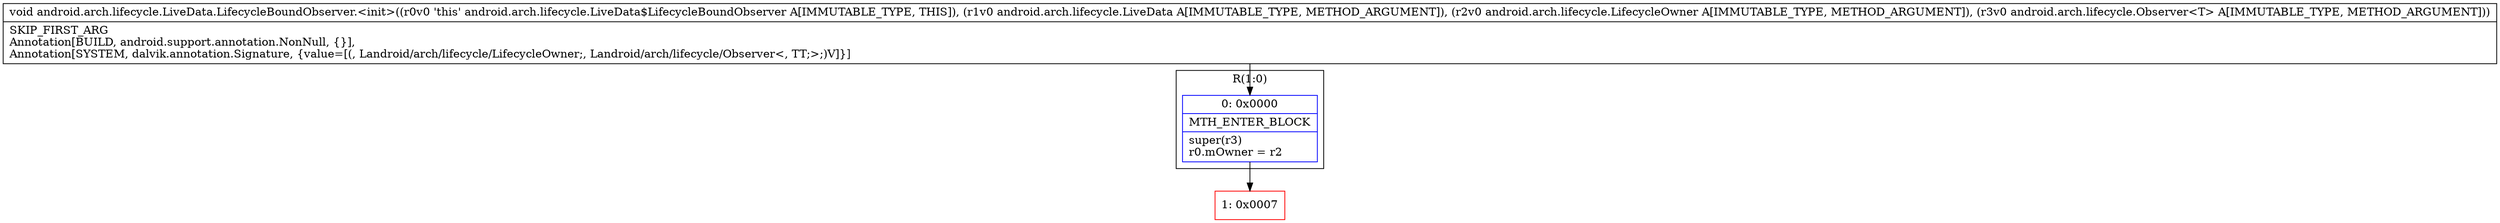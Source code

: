 digraph "CFG forandroid.arch.lifecycle.LiveData.LifecycleBoundObserver.\<init\>(Landroid\/arch\/lifecycle\/LiveData;Landroid\/arch\/lifecycle\/LifecycleOwner;Landroid\/arch\/lifecycle\/Observer;)V" {
subgraph cluster_Region_1249625142 {
label = "R(1:0)";
node [shape=record,color=blue];
Node_0 [shape=record,label="{0\:\ 0x0000|MTH_ENTER_BLOCK\l|super(r3)\lr0.mOwner = r2\l}"];
}
Node_1 [shape=record,color=red,label="{1\:\ 0x0007}"];
MethodNode[shape=record,label="{void android.arch.lifecycle.LiveData.LifecycleBoundObserver.\<init\>((r0v0 'this' android.arch.lifecycle.LiveData$LifecycleBoundObserver A[IMMUTABLE_TYPE, THIS]), (r1v0 android.arch.lifecycle.LiveData A[IMMUTABLE_TYPE, METHOD_ARGUMENT]), (r2v0 android.arch.lifecycle.LifecycleOwner A[IMMUTABLE_TYPE, METHOD_ARGUMENT]), (r3v0 android.arch.lifecycle.Observer\<T\> A[IMMUTABLE_TYPE, METHOD_ARGUMENT]))  | SKIP_FIRST_ARG\lAnnotation[BUILD, android.support.annotation.NonNull, \{\}], \lAnnotation[SYSTEM, dalvik.annotation.Signature, \{value=[(, Landroid\/arch\/lifecycle\/LifecycleOwner;, Landroid\/arch\/lifecycle\/Observer\<, TT;\>;)V]\}]\l}"];
MethodNode -> Node_0;
Node_0 -> Node_1;
}

